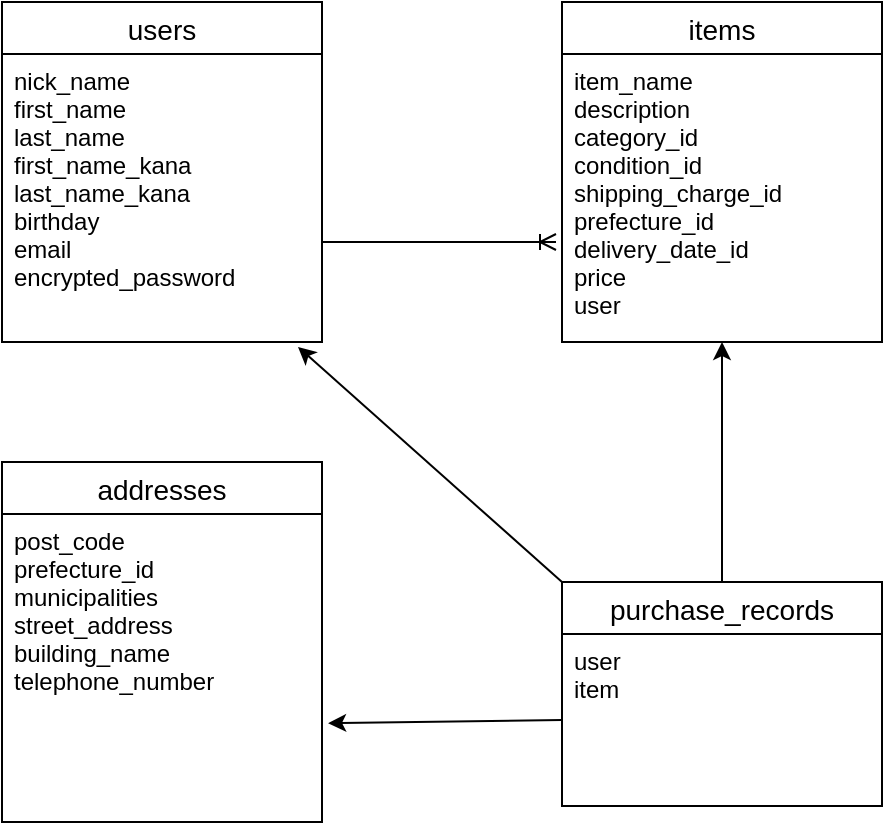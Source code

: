 <mxfile>
    <diagram id="fpxAPIOvQb4pmn8ET62w" name="ページ1">
        <mxGraphModel dx="633" dy="647" grid="1" gridSize="10" guides="1" tooltips="1" connect="1" arrows="1" fold="1" page="1" pageScale="1" pageWidth="827" pageHeight="1169" math="0" shadow="0">
            <root>
                <mxCell id="0"/>
                <mxCell id="1" parent="0"/>
                <mxCell id="2" value="users" style="swimlane;fontStyle=0;childLayout=stackLayout;horizontal=1;startSize=26;horizontalStack=0;resizeParent=1;resizeParentMax=0;resizeLast=0;collapsible=1;marginBottom=0;align=center;fontSize=14;" parent="1" vertex="1">
                    <mxGeometry x="40" y="110" width="160" height="170" as="geometry"/>
                </mxCell>
                <mxCell id="3" value="nick_name&#10;first_name&#10;last_name&#10;first_name_kana&#10;last_name_kana&#10;birthday&#10;email&#10;encrypted_password" style="text;strokeColor=none;fillColor=none;spacingLeft=4;spacingRight=4;overflow=hidden;rotatable=0;points=[[0,0.5],[1,0.5]];portConstraint=eastwest;fontSize=12;" parent="2" vertex="1">
                    <mxGeometry y="26" width="160" height="144" as="geometry"/>
                </mxCell>
                <mxCell id="6" value="items" style="swimlane;fontStyle=0;childLayout=stackLayout;horizontal=1;startSize=26;horizontalStack=0;resizeParent=1;resizeParentMax=0;resizeLast=0;collapsible=1;marginBottom=0;align=center;fontSize=14;" parent="1" vertex="1">
                    <mxGeometry x="320" y="110" width="160" height="170" as="geometry"/>
                </mxCell>
                <mxCell id="7" value="item_name&#10;description&#10;category_id&#10;condition_id&#10;shipping_charge_id&#10;prefecture_id&#10;delivery_date_id&#10;price&#10;user" style="text;strokeColor=none;fillColor=none;spacingLeft=4;spacingRight=4;overflow=hidden;rotatable=0;points=[[0,0.5],[1,0.5]];portConstraint=eastwest;fontSize=12;" parent="6" vertex="1">
                    <mxGeometry y="26" width="160" height="144" as="geometry"/>
                </mxCell>
                <mxCell id="35" style="html=1;entryX=1.019;entryY=0.679;entryDx=0;entryDy=0;entryPerimeter=0;endArrow=classic;endFill=1;exitX=0;exitY=0.5;exitDx=0;exitDy=0;" parent="1" source="17" target="12" edge="1">
                    <mxGeometry relative="1" as="geometry">
                        <mxPoint x="119" y="320" as="sourcePoint"/>
                        <mxPoint x="119.04" y="284" as="targetPoint"/>
                    </mxGeometry>
                </mxCell>
                <mxCell id="10" value="addresses" style="swimlane;fontStyle=0;childLayout=stackLayout;horizontal=1;startSize=26;horizontalStack=0;resizeParent=1;resizeParentMax=0;resizeLast=0;collapsible=1;marginBottom=0;align=center;fontSize=14;" parent="1" vertex="1">
                    <mxGeometry x="40" y="340" width="160" height="180" as="geometry"/>
                </mxCell>
                <mxCell id="12" value="post_code&#10;prefecture_id&#10;municipalities&#10;street_address&#10;building_name&#10;telephone_number" style="text;strokeColor=none;fillColor=none;spacingLeft=4;spacingRight=4;overflow=hidden;rotatable=0;points=[[0,0.5],[1,0.5]];portConstraint=eastwest;fontSize=12;" parent="10" vertex="1">
                    <mxGeometry y="26" width="160" height="154" as="geometry"/>
                </mxCell>
                <mxCell id="38" style="edgeStyle=none;html=1;endArrow=classic;endFill=1;entryX=0.925;entryY=1.017;entryDx=0;entryDy=0;entryPerimeter=0;exitX=0;exitY=0;exitDx=0;exitDy=0;" parent="1" source="14" target="3" edge="1">
                    <mxGeometry relative="1" as="geometry">
                        <mxPoint x="340" y="380" as="sourcePoint"/>
                        <mxPoint x="173" y="289" as="targetPoint"/>
                    </mxGeometry>
                </mxCell>
                <mxCell id="39" style="edgeStyle=none;html=1;endArrow=classic;endFill=1;" parent="1" source="14" target="7" edge="1">
                    <mxGeometry relative="1" as="geometry">
                        <mxPoint x="399.04" y="290.992" as="targetPoint"/>
                    </mxGeometry>
                </mxCell>
                <mxCell id="14" value="purchase_records" style="swimlane;fontStyle=0;childLayout=stackLayout;horizontal=1;startSize=26;horizontalStack=0;resizeParent=1;resizeParentMax=0;resizeLast=0;collapsible=1;marginBottom=0;align=center;fontSize=14;" parent="1" vertex="1">
                    <mxGeometry x="320" y="400" width="160" height="112" as="geometry"/>
                </mxCell>
                <mxCell id="17" value="user&#10;item" style="text;strokeColor=none;fillColor=none;spacingLeft=4;spacingRight=4;overflow=hidden;rotatable=0;points=[[0,0.5],[1,0.5]];portConstraint=eastwest;fontSize=12;" parent="14" vertex="1">
                    <mxGeometry y="26" width="160" height="86" as="geometry"/>
                </mxCell>
                <mxCell id="34" style="edgeStyle=none;html=1;endArrow=ERoneToMany;endFill=0;exitX=1;exitY=0.653;exitDx=0;exitDy=0;exitPerimeter=0;" parent="1" source="3" edge="1">
                    <mxGeometry relative="1" as="geometry">
                        <mxPoint x="200" y="235.375" as="sourcePoint"/>
                        <mxPoint x="317" y="230" as="targetPoint"/>
                    </mxGeometry>
                </mxCell>
            </root>
        </mxGraphModel>
    </diagram>
</mxfile>